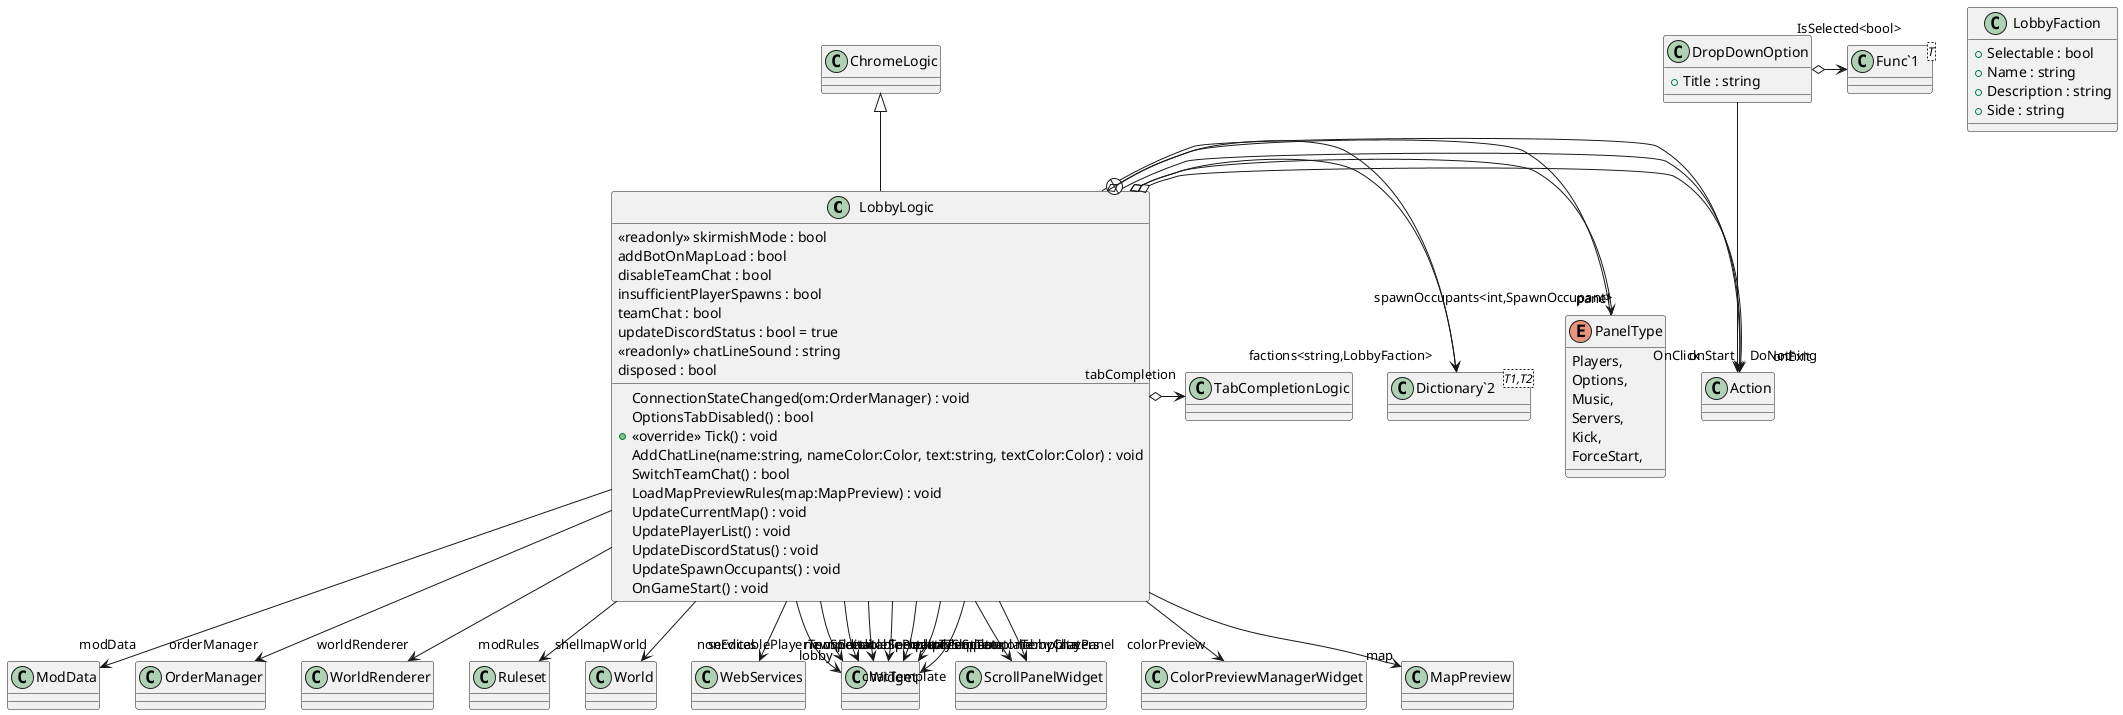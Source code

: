 @startuml
class LobbyLogic {
    <<readonly>> skirmishMode : bool
    addBotOnMapLoad : bool
    disableTeamChat : bool
    insufficientPlayerSpawns : bool
    teamChat : bool
    updateDiscordStatus : bool = true
    <<readonly>> chatLineSound : string
    ConnectionStateChanged(om:OrderManager) : void
    disposed : bool
    OptionsTabDisabled() : bool
    + <<override>> Tick() : void
    AddChatLine(name:string, nameColor:Color, text:string, textColor:Color) : void
    SwitchTeamChat() : bool
    LoadMapPreviewRules(map:MapPreview) : void
    UpdateCurrentMap() : void
    UpdatePlayerList() : void
    UpdateDiscordStatus() : void
    UpdateSpawnOccupants() : void
    OnGameStart() : void
}
class LobbyFaction {
    + Selectable : bool
    + Name : string
    + Description : string
    + Side : string
}
class DropDownOption {
    + Title : string
}
enum PanelType {
    Players,
    Options,
    Music,
    Servers,
    Kick,
    ForceStart,
}
class "Dictionary`2"<T1,T2> {
}
class "Func`1"<T> {
}
ChromeLogic <|-- LobbyLogic
LobbyLogic o-> "DoNothing" Action
LobbyLogic --> "modData" ModData
LobbyLogic --> "onStart" Action
LobbyLogic --> "onExit" Action
LobbyLogic --> "orderManager" OrderManager
LobbyLogic --> "worldRenderer" WorldRenderer
LobbyLogic --> "modRules" Ruleset
LobbyLogic --> "shellmapWorld" World
LobbyLogic --> "services" WebServices
LobbyLogic o-> "panel" PanelType
LobbyLogic --> "lobby" Widget
LobbyLogic --> "editablePlayerTemplate" Widget
LobbyLogic --> "nonEditablePlayerTemplate" Widget
LobbyLogic --> "emptySlotTemplate" Widget
LobbyLogic --> "editableSpectatorTemplate" Widget
LobbyLogic --> "nonEditableSpectatorTemplate" Widget
LobbyLogic --> "newSpectatorTemplate" Widget
LobbyLogic --> "lobbyChatPanel" ScrollPanelWidget
LobbyLogic --> "chatTemplate" Widget
LobbyLogic --> "players" ScrollPanelWidget
LobbyLogic o-> "factions<string,LobbyFaction>" "Dictionary`2"
LobbyLogic --> "colorPreview" ColorPreviewManagerWidget
LobbyLogic o-> "tabCompletion" TabCompletionLogic
LobbyLogic --> "map" MapPreview
LobbyLogic o-> "spawnOccupants<int,SpawnOccupant>" "Dictionary`2"
DropDownOption o-> "IsSelected<bool>" "Func`1"
DropDownOption --> "OnClick" Action
LobbyLogic +-- PanelType
@enduml
